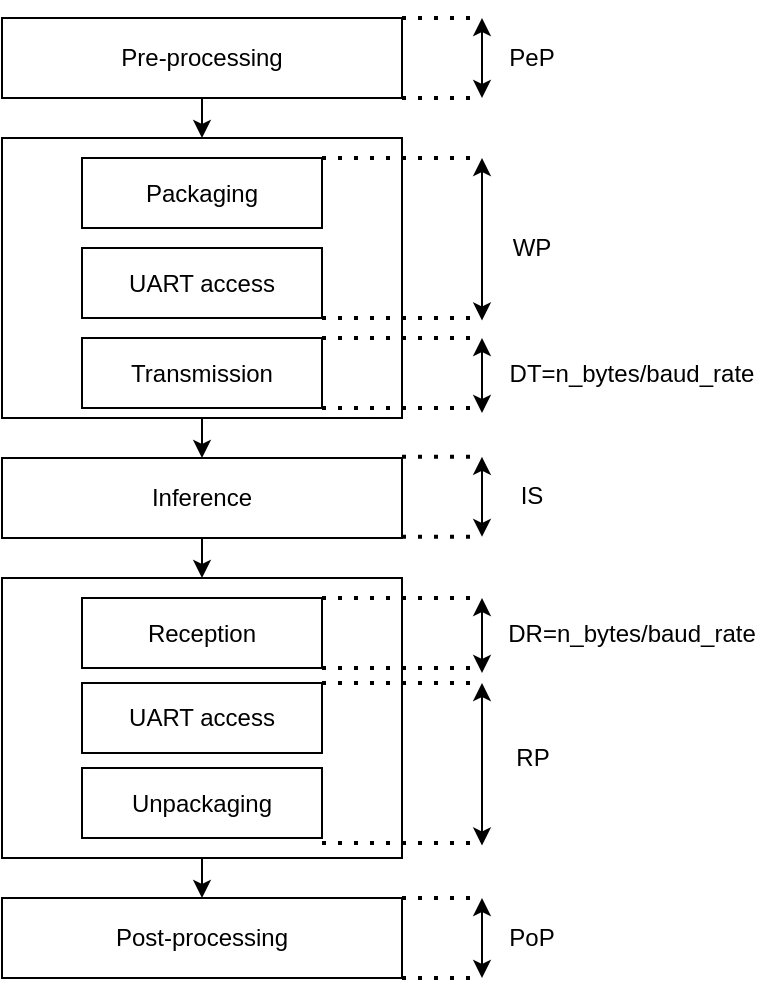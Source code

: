 <mxfile version="26.2.14">
  <diagram name="Page-1" id="-1CFQCaCP25UDEpP-s8L">
    <mxGraphModel dx="983" dy="550" grid="1" gridSize="5" guides="1" tooltips="1" connect="1" arrows="1" fold="1" page="1" pageScale="1" pageWidth="850" pageHeight="1100" math="0" shadow="0">
      <root>
        <mxCell id="0" />
        <mxCell id="1" parent="0" />
        <mxCell id="bzeqHrPDxGrpldJn0Ihu-49" style="edgeStyle=orthogonalEdgeStyle;rounded=0;orthogonalLoop=1;jettySize=auto;html=1;exitX=0.5;exitY=1;exitDx=0;exitDy=0;entryX=0.5;entryY=0;entryDx=0;entryDy=0;" parent="1" source="bzeqHrPDxGrpldJn0Ihu-1" target="bzeqHrPDxGrpldJn0Ihu-2" edge="1">
          <mxGeometry relative="1" as="geometry" />
        </mxCell>
        <mxCell id="bzeqHrPDxGrpldJn0Ihu-1" value="Pre-processing" style="rounded=0;whiteSpace=wrap;html=1;" parent="1" vertex="1">
          <mxGeometry x="160" y="140" width="200" height="40" as="geometry" />
        </mxCell>
        <mxCell id="bzeqHrPDxGrpldJn0Ihu-51" style="edgeStyle=orthogonalEdgeStyle;rounded=0;orthogonalLoop=1;jettySize=auto;html=1;exitX=0.5;exitY=1;exitDx=0;exitDy=0;entryX=0.5;entryY=0;entryDx=0;entryDy=0;" parent="1" source="bzeqHrPDxGrpldJn0Ihu-2" target="bzeqHrPDxGrpldJn0Ihu-7" edge="1">
          <mxGeometry relative="1" as="geometry" />
        </mxCell>
        <mxCell id="bzeqHrPDxGrpldJn0Ihu-2" value="" style="rounded=0;whiteSpace=wrap;html=1;" parent="1" vertex="1">
          <mxGeometry x="160" y="200" width="200" height="140" as="geometry" />
        </mxCell>
        <mxCell id="bzeqHrPDxGrpldJn0Ihu-4" value="UART access" style="rounded=0;whiteSpace=wrap;html=1;" parent="1" vertex="1">
          <mxGeometry x="200" y="255" width="120" height="35" as="geometry" />
        </mxCell>
        <mxCell id="bzeqHrPDxGrpldJn0Ihu-5" value="Packaging" style="rounded=0;whiteSpace=wrap;html=1;" parent="1" vertex="1">
          <mxGeometry x="200" y="210" width="120" height="35" as="geometry" />
        </mxCell>
        <mxCell id="bzeqHrPDxGrpldJn0Ihu-6" value="Transmission" style="rounded=0;whiteSpace=wrap;html=1;" parent="1" vertex="1">
          <mxGeometry x="200" y="300" width="120" height="35" as="geometry" />
        </mxCell>
        <mxCell id="bzeqHrPDxGrpldJn0Ihu-53" style="edgeStyle=orthogonalEdgeStyle;rounded=0;orthogonalLoop=1;jettySize=auto;html=1;exitX=0.5;exitY=1;exitDx=0;exitDy=0;entryX=0.5;entryY=0;entryDx=0;entryDy=0;" parent="1" source="bzeqHrPDxGrpldJn0Ihu-7" target="bzeqHrPDxGrpldJn0Ihu-8" edge="1">
          <mxGeometry relative="1" as="geometry" />
        </mxCell>
        <mxCell id="bzeqHrPDxGrpldJn0Ihu-7" value="Inference" style="rounded=0;whiteSpace=wrap;html=1;" parent="1" vertex="1">
          <mxGeometry x="160" y="360" width="200" height="40" as="geometry" />
        </mxCell>
        <mxCell id="bzeqHrPDxGrpldJn0Ihu-54" style="edgeStyle=orthogonalEdgeStyle;rounded=0;orthogonalLoop=1;jettySize=auto;html=1;exitX=0.5;exitY=1;exitDx=0;exitDy=0;entryX=0.5;entryY=0;entryDx=0;entryDy=0;" parent="1" source="bzeqHrPDxGrpldJn0Ihu-8" target="bzeqHrPDxGrpldJn0Ihu-12" edge="1">
          <mxGeometry relative="1" as="geometry" />
        </mxCell>
        <mxCell id="bzeqHrPDxGrpldJn0Ihu-8" value="" style="rounded=0;whiteSpace=wrap;html=1;" parent="1" vertex="1">
          <mxGeometry x="160" y="420" width="200" height="140" as="geometry" />
        </mxCell>
        <mxCell id="bzeqHrPDxGrpldJn0Ihu-9" value="UART access" style="rounded=0;whiteSpace=wrap;html=1;" parent="1" vertex="1">
          <mxGeometry x="200" y="472.5" width="120" height="35" as="geometry" />
        </mxCell>
        <mxCell id="bzeqHrPDxGrpldJn0Ihu-10" value="Unpackaging" style="rounded=0;whiteSpace=wrap;html=1;" parent="1" vertex="1">
          <mxGeometry x="200" y="515" width="120" height="35" as="geometry" />
        </mxCell>
        <mxCell id="bzeqHrPDxGrpldJn0Ihu-11" value="Reception" style="rounded=0;whiteSpace=wrap;html=1;" parent="1" vertex="1">
          <mxGeometry x="200" y="430" width="120" height="35" as="geometry" />
        </mxCell>
        <mxCell id="bzeqHrPDxGrpldJn0Ihu-12" value="Post-processing" style="rounded=0;whiteSpace=wrap;html=1;" parent="1" vertex="1">
          <mxGeometry x="160" y="580" width="200" height="40" as="geometry" />
        </mxCell>
        <mxCell id="bzeqHrPDxGrpldJn0Ihu-13" value="" style="endArrow=classic;html=1;rounded=0;startArrow=classic;startFill=1;" parent="1" edge="1">
          <mxGeometry width="50" height="50" relative="1" as="geometry">
            <mxPoint x="400" y="140" as="sourcePoint" />
            <mxPoint x="400" y="180" as="targetPoint" />
          </mxGeometry>
        </mxCell>
        <mxCell id="bzeqHrPDxGrpldJn0Ihu-14" value="PeP" style="text;html=1;align=center;verticalAlign=middle;whiteSpace=wrap;rounded=0;" parent="1" vertex="1">
          <mxGeometry x="395" y="145" width="60" height="30" as="geometry" />
        </mxCell>
        <mxCell id="bzeqHrPDxGrpldJn0Ihu-16" value="" style="endArrow=none;dashed=1;html=1;dashPattern=1 3;strokeWidth=2;rounded=0;" parent="1" edge="1">
          <mxGeometry width="50" height="50" relative="1" as="geometry">
            <mxPoint x="320" y="300" as="sourcePoint" />
            <mxPoint x="400" y="300" as="targetPoint" />
          </mxGeometry>
        </mxCell>
        <mxCell id="bzeqHrPDxGrpldJn0Ihu-17" value="" style="endArrow=none;dashed=1;html=1;dashPattern=1 3;strokeWidth=2;rounded=0;" parent="1" edge="1">
          <mxGeometry width="50" height="50" relative="1" as="geometry">
            <mxPoint x="320" y="335" as="sourcePoint" />
            <mxPoint x="400" y="335" as="targetPoint" />
          </mxGeometry>
        </mxCell>
        <mxCell id="bzeqHrPDxGrpldJn0Ihu-18" value="" style="endArrow=classic;html=1;rounded=0;startArrow=classic;startFill=1;" parent="1" edge="1">
          <mxGeometry width="50" height="50" relative="1" as="geometry">
            <mxPoint x="400" y="300" as="sourcePoint" />
            <mxPoint x="400" y="337.5" as="targetPoint" />
          </mxGeometry>
        </mxCell>
        <mxCell id="bzeqHrPDxGrpldJn0Ihu-19" value="DT=n_bytes/baud_rate" style="text;html=1;align=center;verticalAlign=middle;whiteSpace=wrap;rounded=0;" parent="1" vertex="1">
          <mxGeometry x="410" y="302.5" width="130" height="30" as="geometry" />
        </mxCell>
        <mxCell id="bzeqHrPDxGrpldJn0Ihu-21" value="" style="endArrow=none;dashed=1;html=1;dashPattern=1 3;strokeWidth=2;rounded=0;" parent="1" edge="1">
          <mxGeometry width="50" height="50" relative="1" as="geometry">
            <mxPoint x="320" y="290" as="sourcePoint" />
            <mxPoint x="400" y="290" as="targetPoint" />
          </mxGeometry>
        </mxCell>
        <mxCell id="bzeqHrPDxGrpldJn0Ihu-22" value="" style="endArrow=none;dashed=1;html=1;dashPattern=1 3;strokeWidth=2;rounded=0;" parent="1" edge="1">
          <mxGeometry width="50" height="50" relative="1" as="geometry">
            <mxPoint x="320" y="210" as="sourcePoint" />
            <mxPoint x="400" y="210" as="targetPoint" />
          </mxGeometry>
        </mxCell>
        <mxCell id="bzeqHrPDxGrpldJn0Ihu-23" value="" style="endArrow=classic;html=1;rounded=0;startArrow=classic;startFill=1;" parent="1" edge="1">
          <mxGeometry width="50" height="50" relative="1" as="geometry">
            <mxPoint x="400" y="210" as="sourcePoint" />
            <mxPoint x="400" y="291.25" as="targetPoint" />
          </mxGeometry>
        </mxCell>
        <mxCell id="bzeqHrPDxGrpldJn0Ihu-24" value="WP " style="text;html=1;align=center;verticalAlign=middle;whiteSpace=wrap;rounded=0;" parent="1" vertex="1">
          <mxGeometry x="405" y="240" width="40" height="30" as="geometry" />
        </mxCell>
        <mxCell id="bzeqHrPDxGrpldJn0Ihu-25" value="" style="endArrow=none;dashed=1;html=1;dashPattern=1 3;strokeWidth=2;rounded=0;" parent="1" edge="1">
          <mxGeometry width="50" height="50" relative="1" as="geometry">
            <mxPoint x="360" y="140" as="sourcePoint" />
            <mxPoint x="400" y="140" as="targetPoint" />
          </mxGeometry>
        </mxCell>
        <mxCell id="bzeqHrPDxGrpldJn0Ihu-26" value="" style="endArrow=none;dashed=1;html=1;dashPattern=1 3;strokeWidth=2;rounded=0;" parent="1" edge="1">
          <mxGeometry width="50" height="50" relative="1" as="geometry">
            <mxPoint x="360" y="180" as="sourcePoint" />
            <mxPoint x="400" y="180" as="targetPoint" />
          </mxGeometry>
        </mxCell>
        <mxCell id="bzeqHrPDxGrpldJn0Ihu-27" value="" style="endArrow=classic;html=1;rounded=0;startArrow=classic;startFill=1;" parent="1" edge="1">
          <mxGeometry width="50" height="50" relative="1" as="geometry">
            <mxPoint x="400" y="359.43" as="sourcePoint" />
            <mxPoint x="400" y="399.43" as="targetPoint" />
          </mxGeometry>
        </mxCell>
        <mxCell id="bzeqHrPDxGrpldJn0Ihu-28" value="IS" style="text;html=1;align=center;verticalAlign=middle;whiteSpace=wrap;rounded=0;" parent="1" vertex="1">
          <mxGeometry x="395" y="364.43" width="60" height="30" as="geometry" />
        </mxCell>
        <mxCell id="bzeqHrPDxGrpldJn0Ihu-29" value="" style="endArrow=none;dashed=1;html=1;dashPattern=1 3;strokeWidth=2;rounded=0;" parent="1" edge="1">
          <mxGeometry width="50" height="50" relative="1" as="geometry">
            <mxPoint x="360" y="359.43" as="sourcePoint" />
            <mxPoint x="400" y="359.43" as="targetPoint" />
          </mxGeometry>
        </mxCell>
        <mxCell id="bzeqHrPDxGrpldJn0Ihu-30" value="" style="endArrow=none;dashed=1;html=1;dashPattern=1 3;strokeWidth=2;rounded=0;" parent="1" edge="1">
          <mxGeometry width="50" height="50" relative="1" as="geometry">
            <mxPoint x="360" y="399.43" as="sourcePoint" />
            <mxPoint x="400" y="399.43" as="targetPoint" />
          </mxGeometry>
        </mxCell>
        <mxCell id="bzeqHrPDxGrpldJn0Ihu-31" value="" style="endArrow=classic;html=1;rounded=0;startArrow=classic;startFill=1;" parent="1" edge="1">
          <mxGeometry width="50" height="50" relative="1" as="geometry">
            <mxPoint x="400" y="580" as="sourcePoint" />
            <mxPoint x="400" y="620" as="targetPoint" />
          </mxGeometry>
        </mxCell>
        <mxCell id="bzeqHrPDxGrpldJn0Ihu-32" value="PoP" style="text;html=1;align=center;verticalAlign=middle;whiteSpace=wrap;rounded=0;" parent="1" vertex="1">
          <mxGeometry x="395" y="585" width="60" height="30" as="geometry" />
        </mxCell>
        <mxCell id="bzeqHrPDxGrpldJn0Ihu-33" value="" style="endArrow=none;dashed=1;html=1;dashPattern=1 3;strokeWidth=2;rounded=0;" parent="1" edge="1">
          <mxGeometry width="50" height="50" relative="1" as="geometry">
            <mxPoint x="360" y="580" as="sourcePoint" />
            <mxPoint x="400" y="580" as="targetPoint" />
          </mxGeometry>
        </mxCell>
        <mxCell id="bzeqHrPDxGrpldJn0Ihu-34" value="" style="endArrow=none;dashed=1;html=1;dashPattern=1 3;strokeWidth=2;rounded=0;" parent="1" edge="1">
          <mxGeometry width="50" height="50" relative="1" as="geometry">
            <mxPoint x="360" y="620" as="sourcePoint" />
            <mxPoint x="400" y="620" as="targetPoint" />
          </mxGeometry>
        </mxCell>
        <mxCell id="bzeqHrPDxGrpldJn0Ihu-41" value="" style="endArrow=none;dashed=1;html=1;dashPattern=1 3;strokeWidth=2;rounded=0;" parent="1" edge="1">
          <mxGeometry width="50" height="50" relative="1" as="geometry">
            <mxPoint x="320" y="430" as="sourcePoint" />
            <mxPoint x="400" y="430" as="targetPoint" />
          </mxGeometry>
        </mxCell>
        <mxCell id="bzeqHrPDxGrpldJn0Ihu-42" value="" style="endArrow=none;dashed=1;html=1;dashPattern=1 3;strokeWidth=2;rounded=0;" parent="1" edge="1">
          <mxGeometry width="50" height="50" relative="1" as="geometry">
            <mxPoint x="320" y="465" as="sourcePoint" />
            <mxPoint x="400" y="465" as="targetPoint" />
          </mxGeometry>
        </mxCell>
        <mxCell id="bzeqHrPDxGrpldJn0Ihu-43" value="" style="endArrow=classic;html=1;rounded=0;startArrow=classic;startFill=1;" parent="1" edge="1">
          <mxGeometry width="50" height="50" relative="1" as="geometry">
            <mxPoint x="400" y="430" as="sourcePoint" />
            <mxPoint x="400" y="467.5" as="targetPoint" />
          </mxGeometry>
        </mxCell>
        <mxCell id="bzeqHrPDxGrpldJn0Ihu-44" value="DR=n_bytes/baud_rate" style="text;html=1;align=center;verticalAlign=middle;whiteSpace=wrap;rounded=0;" parent="1" vertex="1">
          <mxGeometry x="410" y="432.5" width="130" height="30" as="geometry" />
        </mxCell>
        <mxCell id="bzeqHrPDxGrpldJn0Ihu-45" value="" style="endArrow=none;dashed=1;html=1;dashPattern=1 3;strokeWidth=2;rounded=0;" parent="1" edge="1">
          <mxGeometry width="50" height="50" relative="1" as="geometry">
            <mxPoint x="320" y="552.5" as="sourcePoint" />
            <mxPoint x="400" y="552.5" as="targetPoint" />
          </mxGeometry>
        </mxCell>
        <mxCell id="bzeqHrPDxGrpldJn0Ihu-46" value="" style="endArrow=none;dashed=1;html=1;dashPattern=1 3;strokeWidth=2;rounded=0;" parent="1" edge="1">
          <mxGeometry width="50" height="50" relative="1" as="geometry">
            <mxPoint x="320" y="472.5" as="sourcePoint" />
            <mxPoint x="400" y="472.5" as="targetPoint" />
          </mxGeometry>
        </mxCell>
        <mxCell id="bzeqHrPDxGrpldJn0Ihu-47" value="" style="endArrow=classic;html=1;rounded=0;startArrow=classic;startFill=1;" parent="1" edge="1">
          <mxGeometry width="50" height="50" relative="1" as="geometry">
            <mxPoint x="400" y="472.5" as="sourcePoint" />
            <mxPoint x="400" y="553.75" as="targetPoint" />
          </mxGeometry>
        </mxCell>
        <mxCell id="bzeqHrPDxGrpldJn0Ihu-48" value="RP" style="text;html=1;align=center;verticalAlign=middle;whiteSpace=wrap;rounded=0;" parent="1" vertex="1">
          <mxGeometry x="408" y="495" width="35" height="30" as="geometry" />
        </mxCell>
      </root>
    </mxGraphModel>
  </diagram>
</mxfile>
